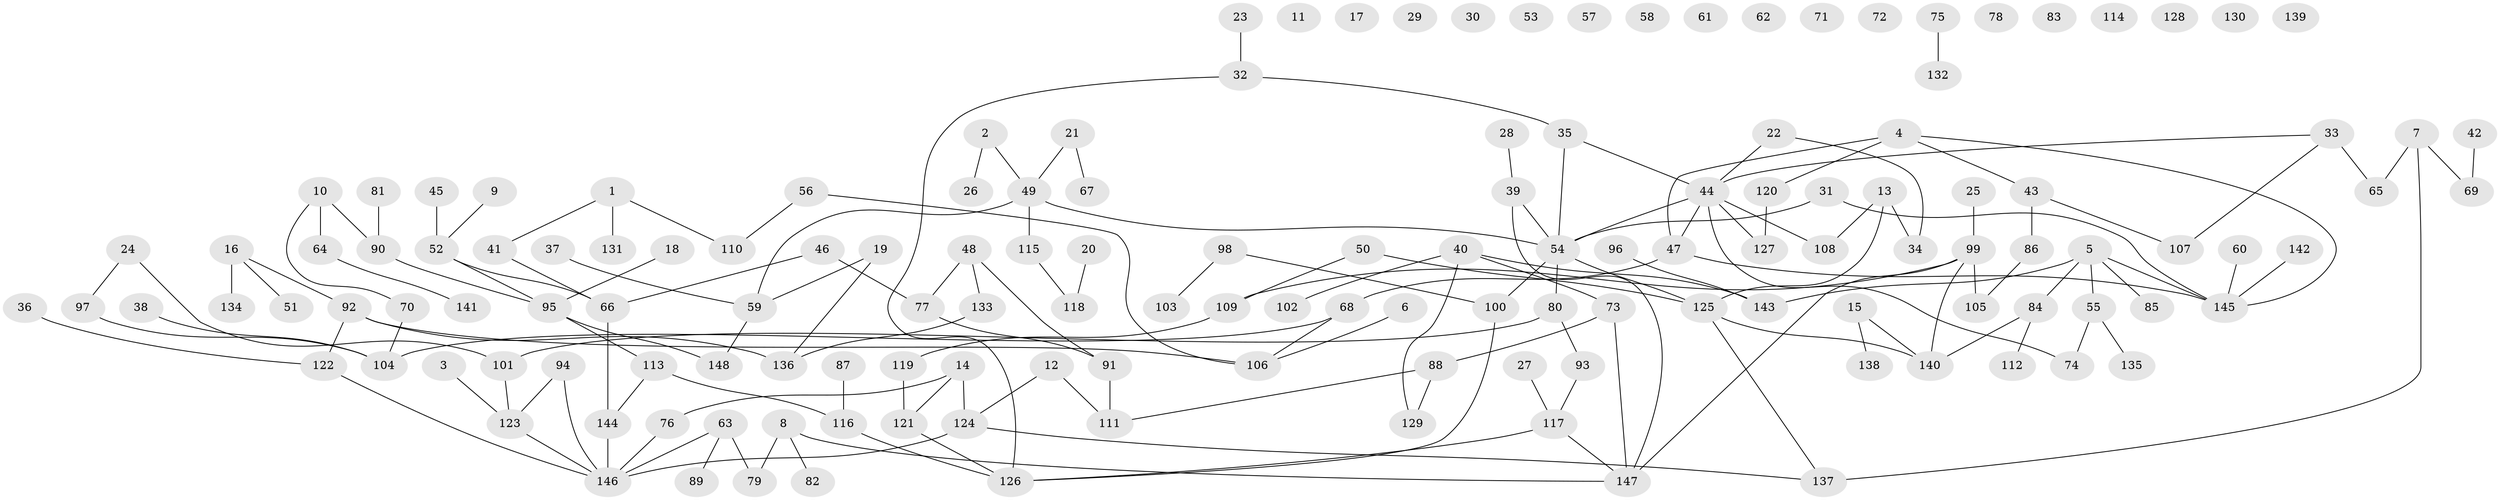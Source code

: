 // coarse degree distribution, {2: 0.18181818181818182, 1: 0.26136363636363635, 3: 0.13636363636363635, 7: 0.03409090909090909, 6: 0.022727272727272728, 0: 0.20454545454545456, 5: 0.045454545454545456, 9: 0.011363636363636364, 4: 0.07954545454545454, 10: 0.011363636363636364, 11: 0.011363636363636364}
// Generated by graph-tools (version 1.1) at 2025/16/03/04/25 18:16:29]
// undirected, 148 vertices, 165 edges
graph export_dot {
graph [start="1"]
  node [color=gray90,style=filled];
  1;
  2;
  3;
  4;
  5;
  6;
  7;
  8;
  9;
  10;
  11;
  12;
  13;
  14;
  15;
  16;
  17;
  18;
  19;
  20;
  21;
  22;
  23;
  24;
  25;
  26;
  27;
  28;
  29;
  30;
  31;
  32;
  33;
  34;
  35;
  36;
  37;
  38;
  39;
  40;
  41;
  42;
  43;
  44;
  45;
  46;
  47;
  48;
  49;
  50;
  51;
  52;
  53;
  54;
  55;
  56;
  57;
  58;
  59;
  60;
  61;
  62;
  63;
  64;
  65;
  66;
  67;
  68;
  69;
  70;
  71;
  72;
  73;
  74;
  75;
  76;
  77;
  78;
  79;
  80;
  81;
  82;
  83;
  84;
  85;
  86;
  87;
  88;
  89;
  90;
  91;
  92;
  93;
  94;
  95;
  96;
  97;
  98;
  99;
  100;
  101;
  102;
  103;
  104;
  105;
  106;
  107;
  108;
  109;
  110;
  111;
  112;
  113;
  114;
  115;
  116;
  117;
  118;
  119;
  120;
  121;
  122;
  123;
  124;
  125;
  126;
  127;
  128;
  129;
  130;
  131;
  132;
  133;
  134;
  135;
  136;
  137;
  138;
  139;
  140;
  141;
  142;
  143;
  144;
  145;
  146;
  147;
  148;
  1 -- 41;
  1 -- 110;
  1 -- 131;
  2 -- 26;
  2 -- 49;
  3 -- 123;
  4 -- 43;
  4 -- 47;
  4 -- 120;
  4 -- 145;
  5 -- 55;
  5 -- 84;
  5 -- 85;
  5 -- 143;
  5 -- 145;
  6 -- 106;
  7 -- 65;
  7 -- 69;
  7 -- 137;
  8 -- 79;
  8 -- 82;
  8 -- 147;
  9 -- 52;
  10 -- 64;
  10 -- 70;
  10 -- 90;
  12 -- 111;
  12 -- 124;
  13 -- 34;
  13 -- 108;
  13 -- 125;
  14 -- 76;
  14 -- 121;
  14 -- 124;
  15 -- 138;
  15 -- 140;
  16 -- 51;
  16 -- 92;
  16 -- 134;
  18 -- 95;
  19 -- 59;
  19 -- 136;
  20 -- 118;
  21 -- 49;
  21 -- 67;
  22 -- 34;
  22 -- 44;
  23 -- 32;
  24 -- 97;
  24 -- 101;
  25 -- 99;
  27 -- 117;
  28 -- 39;
  31 -- 54;
  31 -- 145;
  32 -- 35;
  32 -- 126;
  33 -- 44;
  33 -- 65;
  33 -- 107;
  35 -- 44;
  35 -- 54;
  36 -- 122;
  37 -- 59;
  38 -- 104;
  39 -- 54;
  39 -- 147;
  40 -- 73;
  40 -- 102;
  40 -- 129;
  40 -- 143;
  41 -- 66;
  42 -- 69;
  43 -- 86;
  43 -- 107;
  44 -- 47;
  44 -- 54;
  44 -- 74;
  44 -- 108;
  44 -- 127;
  45 -- 52;
  46 -- 66;
  46 -- 77;
  47 -- 68;
  47 -- 145;
  48 -- 77;
  48 -- 91;
  48 -- 133;
  49 -- 54;
  49 -- 59;
  49 -- 115;
  50 -- 109;
  50 -- 125;
  52 -- 66;
  52 -- 95;
  54 -- 80;
  54 -- 100;
  54 -- 125;
  55 -- 74;
  55 -- 135;
  56 -- 106;
  56 -- 110;
  59 -- 148;
  60 -- 145;
  63 -- 79;
  63 -- 89;
  63 -- 146;
  64 -- 141;
  66 -- 144;
  68 -- 104;
  68 -- 106;
  70 -- 104;
  73 -- 88;
  73 -- 147;
  75 -- 132;
  76 -- 146;
  77 -- 91;
  80 -- 93;
  80 -- 101;
  81 -- 90;
  84 -- 112;
  84 -- 140;
  86 -- 105;
  87 -- 116;
  88 -- 111;
  88 -- 129;
  90 -- 95;
  91 -- 111;
  92 -- 106;
  92 -- 122;
  92 -- 136;
  93 -- 117;
  94 -- 123;
  94 -- 146;
  95 -- 113;
  95 -- 148;
  96 -- 143;
  97 -- 104;
  98 -- 100;
  98 -- 103;
  99 -- 105;
  99 -- 109;
  99 -- 140;
  99 -- 147;
  100 -- 126;
  101 -- 123;
  109 -- 119;
  113 -- 116;
  113 -- 144;
  115 -- 118;
  116 -- 126;
  117 -- 126;
  117 -- 147;
  119 -- 121;
  120 -- 127;
  121 -- 126;
  122 -- 146;
  123 -- 146;
  124 -- 137;
  124 -- 146;
  125 -- 137;
  125 -- 140;
  133 -- 136;
  142 -- 145;
  144 -- 146;
}
